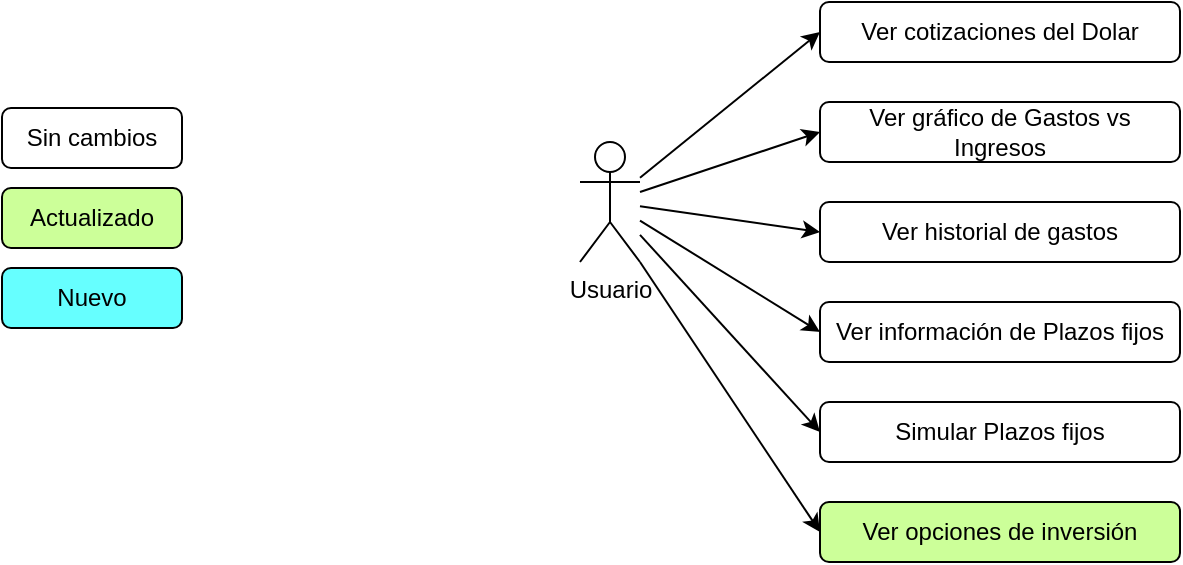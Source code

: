 <mxfile version="20.3.0" type="google"><diagram id="kgpKYQtTHZ0yAKxKKP6v" name="Page-1"><mxGraphModel grid="1" page="1" gridSize="10" guides="1" tooltips="1" connect="1" arrows="1" fold="1" pageScale="1" pageWidth="850" pageHeight="1100" math="0" shadow="0"><root><mxCell id="0"/><mxCell id="1" parent="0"/><mxCell id="tOoFpa7qbK4syM6tETZj-1" value="&lt;div&gt;Usuario&lt;/div&gt;" style="shape=umlActor;verticalLabelPosition=bottom;verticalAlign=top;html=1;outlineConnect=0;" vertex="1" parent="1"><mxGeometry x="389" y="107" width="30" height="60" as="geometry"/></mxCell><mxCell id="tOoFpa7qbK4syM6tETZj-3" value="Ver gráfico de Gastos vs Ingresos" style="rounded=1;whiteSpace=wrap;html=1;" vertex="1" parent="1"><mxGeometry x="509" y="87" width="180" height="30" as="geometry"/></mxCell><mxCell id="tOoFpa7qbK4syM6tETZj-4" value="Ver cotizaciones del Dolar" style="rounded=1;whiteSpace=wrap;html=1;" vertex="1" parent="1"><mxGeometry x="509" y="37" width="180" height="30" as="geometry"/></mxCell><mxCell id="tOoFpa7qbK4syM6tETZj-5" value="Ver información de Plazos fijos" style="rounded=1;whiteSpace=wrap;html=1;" vertex="1" parent="1"><mxGeometry x="509" y="187" width="180" height="30" as="geometry"/></mxCell><mxCell id="Pon3KGsPnhuvvZKuhyhu-1" value="Simular Plazos fijos" style="rounded=1;whiteSpace=wrap;html=1;" vertex="1" parent="1"><mxGeometry x="509" y="237" width="180" height="30" as="geometry"/></mxCell><mxCell id="Pon3KGsPnhuvvZKuhyhu-2" value="Ver historial de gastos" style="rounded=1;whiteSpace=wrap;html=1;" vertex="1" parent="1"><mxGeometry x="509" y="137" width="180" height="30" as="geometry"/></mxCell><mxCell id="Pon3KGsPnhuvvZKuhyhu-3" value="" style="endArrow=classic;html=1;rounded=0;entryX=0;entryY=0.5;entryDx=0;entryDy=0;" edge="1" parent="1" source="tOoFpa7qbK4syM6tETZj-1" target="tOoFpa7qbK4syM6tETZj-4"><mxGeometry width="50" height="50" relative="1" as="geometry"><mxPoint x="639" y="217" as="sourcePoint"/><mxPoint x="689" y="167" as="targetPoint"/></mxGeometry></mxCell><mxCell id="Pon3KGsPnhuvvZKuhyhu-4" value="" style="endArrow=classic;html=1;rounded=0;entryX=0;entryY=0.5;entryDx=0;entryDy=0;" edge="1" parent="1" source="tOoFpa7qbK4syM6tETZj-1" target="tOoFpa7qbK4syM6tETZj-3"><mxGeometry width="50" height="50" relative="1" as="geometry"><mxPoint x="639" y="217" as="sourcePoint"/><mxPoint x="689" y="167" as="targetPoint"/></mxGeometry></mxCell><mxCell id="Pon3KGsPnhuvvZKuhyhu-5" value="" style="endArrow=classic;html=1;rounded=0;entryX=0;entryY=0.5;entryDx=0;entryDy=0;" edge="1" parent="1" source="tOoFpa7qbK4syM6tETZj-1" target="Pon3KGsPnhuvvZKuhyhu-2"><mxGeometry width="50" height="50" relative="1" as="geometry"><mxPoint x="639" y="217" as="sourcePoint"/><mxPoint x="689" y="167" as="targetPoint"/></mxGeometry></mxCell><mxCell id="Pon3KGsPnhuvvZKuhyhu-6" value="" style="endArrow=classic;html=1;rounded=0;entryX=0;entryY=0.5;entryDx=0;entryDy=0;" edge="1" parent="1" source="tOoFpa7qbK4syM6tETZj-1" target="tOoFpa7qbK4syM6tETZj-5"><mxGeometry width="50" height="50" relative="1" as="geometry"><mxPoint x="639" y="217" as="sourcePoint"/><mxPoint x="689" y="167" as="targetPoint"/></mxGeometry></mxCell><mxCell id="Pon3KGsPnhuvvZKuhyhu-7" value="" style="endArrow=classic;html=1;rounded=0;entryX=0;entryY=0.5;entryDx=0;entryDy=0;" edge="1" parent="1" source="tOoFpa7qbK4syM6tETZj-1" target="Pon3KGsPnhuvvZKuhyhu-1"><mxGeometry width="50" height="50" relative="1" as="geometry"><mxPoint x="639" y="217" as="sourcePoint"/><mxPoint x="689" y="167" as="targetPoint"/></mxGeometry></mxCell><mxCell id="qlWsCWHCe8-X_ICB_Avv-1" value="Ver opciones de inversión" style="rounded=1;whiteSpace=wrap;html=1;fillColor=#CCFF99;" vertex="1" parent="1"><mxGeometry x="509" y="287" width="180" height="30" as="geometry"/></mxCell><mxCell id="qlWsCWHCe8-X_ICB_Avv-2" value="" style="endArrow=classic;html=1;rounded=0;entryX=0;entryY=0.5;entryDx=0;entryDy=0;exitX=1;exitY=1;exitDx=0;exitDy=0;exitPerimeter=0;" edge="1" parent="1" source="tOoFpa7qbK4syM6tETZj-1" target="qlWsCWHCe8-X_ICB_Avv-1"><mxGeometry width="50" height="50" relative="1" as="geometry"><mxPoint x="429" y="163.429" as="sourcePoint"/><mxPoint x="519" y="262" as="targetPoint"/></mxGeometry></mxCell><mxCell id="U8I_J6NngmO5cL2ZcZLB-1" value="Actualizado" style="rounded=1;whiteSpace=wrap;html=1;fillColor=#CCFF99;" vertex="1" parent="1"><mxGeometry x="100" y="130" width="90" height="30" as="geometry"/></mxCell><mxCell id="U8I_J6NngmO5cL2ZcZLB-2" value="Sin cambios" style="rounded=1;whiteSpace=wrap;html=1;fillColor=#FFFFFF;" vertex="1" parent="1"><mxGeometry x="100" y="90" width="90" height="30" as="geometry"/></mxCell><mxCell id="U8I_J6NngmO5cL2ZcZLB-3" value="Nuevo" style="rounded=1;whiteSpace=wrap;html=1;fillColor=#66FFFF;" vertex="1" parent="1"><mxGeometry x="100" y="170" width="90" height="30" as="geometry"/></mxCell></root></mxGraphModel></diagram></mxfile>
